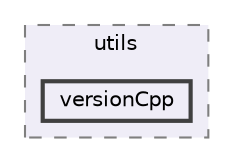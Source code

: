 digraph "C:/Users/Katia/Documents/GitHub/code_base_obscuration/utils/versionCpp"
{
 // LATEX_PDF_SIZE
  bgcolor="transparent";
  edge [fontname=Helvetica,fontsize=10,labelfontname=Helvetica,labelfontsize=10];
  node [fontname=Helvetica,fontsize=10,shape=box,height=0.2,width=0.4];
  compound=true
  subgraph clusterdir_75a99e565e81558759e27b5c901317f4 {
    graph [ bgcolor="#efedf7", pencolor="grey50", label="utils", fontname=Helvetica,fontsize=10 style="filled,dashed", URL="dir_75a99e565e81558759e27b5c901317f4.html",tooltip=""]
  dir_4379c28729d4274a80714f2c844c9eab [label="versionCpp", fillcolor="#efedf7", color="grey25", style="filled,bold", URL="dir_4379c28729d4274a80714f2c844c9eab.html",tooltip=""];
  }
}

